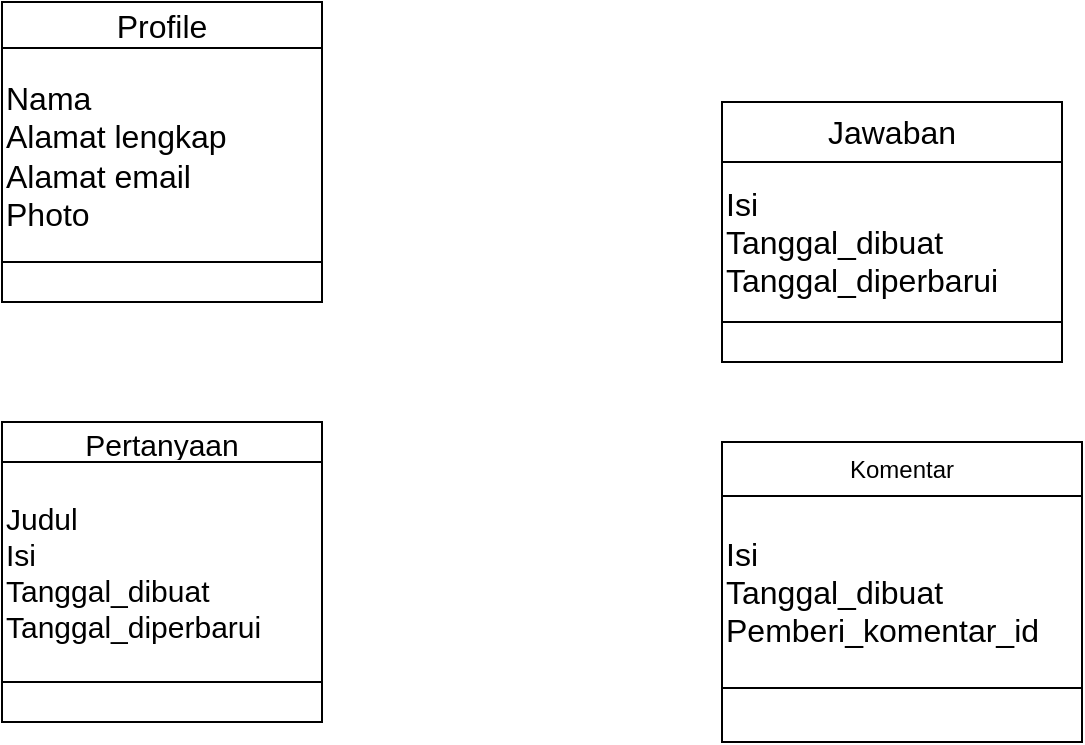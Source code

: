 <mxfile version="13.5.8" type="github">
  <diagram id="4NaWE_6CJTM7EADTSZiJ" name="Page-1">
    <mxGraphModel dx="868" dy="482" grid="1" gridSize="10" guides="1" tooltips="1" connect="1" arrows="1" fold="1" page="1" pageScale="1" pageWidth="850" pageHeight="1100" background="none" math="0" shadow="0">
      <root>
        <mxCell id="0" />
        <mxCell id="1" parent="0" />
        <mxCell id="DJL4isDTvc5xmz7IVGE_-20" value="" style="shape=table;html=1;whiteSpace=wrap;startSize=0;container=1;collapsible=0;childLayout=tableLayout;" parent="1" vertex="1">
          <mxGeometry x="30" y="30" width="160" height="150" as="geometry" />
        </mxCell>
        <mxCell id="DJL4isDTvc5xmz7IVGE_-21" value="" style="shape=partialRectangle;html=1;whiteSpace=wrap;collapsible=0;dropTarget=0;pointerEvents=0;fillColor=none;top=0;left=0;bottom=0;right=0;points=[[0,0.5],[1,0.5]];portConstraint=eastwest;" parent="DJL4isDTvc5xmz7IVGE_-20" vertex="1">
          <mxGeometry width="160" height="23" as="geometry" />
        </mxCell>
        <mxCell id="DJL4isDTvc5xmz7IVGE_-22" value="Profile" style="shape=partialRectangle;html=1;whiteSpace=wrap;connectable=0;overflow=hidden;fillColor=none;top=0;left=0;bottom=0;right=0;fontSize=16;" parent="DJL4isDTvc5xmz7IVGE_-21" vertex="1">
          <mxGeometry width="160" height="23" as="geometry" />
        </mxCell>
        <mxCell id="DJL4isDTvc5xmz7IVGE_-23" value="" style="shape=partialRectangle;html=1;whiteSpace=wrap;collapsible=0;dropTarget=0;pointerEvents=0;fillColor=none;top=0;left=0;bottom=0;right=0;points=[[0,0.5],[1,0.5]];portConstraint=eastwest;" parent="DJL4isDTvc5xmz7IVGE_-20" vertex="1">
          <mxGeometry y="23" width="160" height="107" as="geometry" />
        </mxCell>
        <mxCell id="DJL4isDTvc5xmz7IVGE_-24" value="Nama&lt;br style=&quot;font-size: 16px;&quot;&gt;Alamat lengkap&lt;br style=&quot;font-size: 16px;&quot;&gt;Alamat email&lt;br style=&quot;font-size: 16px;&quot;&gt;Photo&amp;nbsp;" style="shape=partialRectangle;html=1;whiteSpace=wrap;connectable=0;overflow=hidden;fillColor=none;top=0;left=0;bottom=0;right=0;align=left;fontSize=16;" parent="DJL4isDTvc5xmz7IVGE_-23" vertex="1">
          <mxGeometry width="160" height="107" as="geometry" />
        </mxCell>
        <mxCell id="DJL4isDTvc5xmz7IVGE_-25" value="" style="shape=partialRectangle;html=1;whiteSpace=wrap;collapsible=0;dropTarget=0;pointerEvents=0;fillColor=none;top=0;left=0;bottom=0;right=0;points=[[0,0.5],[1,0.5]];portConstraint=eastwest;" parent="DJL4isDTvc5xmz7IVGE_-20" vertex="1">
          <mxGeometry y="130" width="160" height="20" as="geometry" />
        </mxCell>
        <mxCell id="DJL4isDTvc5xmz7IVGE_-26" value="" style="shape=partialRectangle;html=1;whiteSpace=wrap;connectable=0;overflow=hidden;fillColor=none;top=0;left=0;bottom=0;right=0;" parent="DJL4isDTvc5xmz7IVGE_-25" vertex="1">
          <mxGeometry width="160" height="20" as="geometry" />
        </mxCell>
        <mxCell id="rO0Ralh3Y-FZ1ybdiReP-1" value="" style="shape=table;html=1;whiteSpace=wrap;startSize=0;container=1;collapsible=0;childLayout=tableLayout;fontSize=13;" vertex="1" parent="1">
          <mxGeometry x="30" y="240" width="160" height="150" as="geometry" />
        </mxCell>
        <mxCell id="rO0Ralh3Y-FZ1ybdiReP-2" value="" style="shape=partialRectangle;html=1;whiteSpace=wrap;collapsible=0;dropTarget=0;pointerEvents=0;fillColor=none;top=0;left=0;bottom=0;right=0;points=[[0,0.5],[1,0.5]];portConstraint=eastwest;" vertex="1" parent="rO0Ralh3Y-FZ1ybdiReP-1">
          <mxGeometry width="160" height="20" as="geometry" />
        </mxCell>
        <mxCell id="rO0Ralh3Y-FZ1ybdiReP-3" value="Pertanyaan" style="shape=partialRectangle;html=1;whiteSpace=wrap;connectable=0;overflow=hidden;fillColor=none;top=0;left=0;bottom=0;right=0;fontSize=15;" vertex="1" parent="rO0Ralh3Y-FZ1ybdiReP-2">
          <mxGeometry width="160" height="20" as="geometry" />
        </mxCell>
        <mxCell id="rO0Ralh3Y-FZ1ybdiReP-4" value="" style="shape=partialRectangle;html=1;whiteSpace=wrap;collapsible=0;dropTarget=0;pointerEvents=0;fillColor=none;top=0;left=0;bottom=0;right=0;points=[[0,0.5],[1,0.5]];portConstraint=eastwest;" vertex="1" parent="rO0Ralh3Y-FZ1ybdiReP-1">
          <mxGeometry y="20" width="160" height="110" as="geometry" />
        </mxCell>
        <mxCell id="rO0Ralh3Y-FZ1ybdiReP-5" value="&lt;font style=&quot;font-size: 15px&quot;&gt;Judul&lt;br&gt;Isi&lt;br&gt;Tanggal_dibuat&lt;br&gt;&lt;/font&gt;&lt;div style=&quot;font-size: 15px&quot;&gt;&lt;span&gt;&lt;font style=&quot;font-size: 15px&quot;&gt;Tanggal_diperbarui&lt;/font&gt;&lt;/span&gt;&lt;/div&gt;" style="shape=partialRectangle;html=1;whiteSpace=wrap;connectable=0;overflow=hidden;fillColor=none;top=0;left=0;bottom=0;right=0;fontSize=14;align=left;" vertex="1" parent="rO0Ralh3Y-FZ1ybdiReP-4">
          <mxGeometry width="160" height="110" as="geometry" />
        </mxCell>
        <mxCell id="rO0Ralh3Y-FZ1ybdiReP-6" value="" style="shape=partialRectangle;html=1;whiteSpace=wrap;collapsible=0;dropTarget=0;pointerEvents=0;fillColor=none;top=0;left=0;bottom=0;right=0;points=[[0,0.5],[1,0.5]];portConstraint=eastwest;" vertex="1" parent="rO0Ralh3Y-FZ1ybdiReP-1">
          <mxGeometry y="130" width="160" height="20" as="geometry" />
        </mxCell>
        <mxCell id="rO0Ralh3Y-FZ1ybdiReP-7" value="" style="shape=partialRectangle;html=1;whiteSpace=wrap;connectable=0;overflow=hidden;fillColor=none;top=0;left=0;bottom=0;right=0;" vertex="1" parent="rO0Ralh3Y-FZ1ybdiReP-6">
          <mxGeometry width="160" height="20" as="geometry" />
        </mxCell>
        <mxCell id="rO0Ralh3Y-FZ1ybdiReP-8" value="" style="shape=table;html=1;whiteSpace=wrap;startSize=0;container=1;collapsible=0;childLayout=tableLayout;" vertex="1" parent="1">
          <mxGeometry x="390" y="80" width="170" height="130" as="geometry" />
        </mxCell>
        <mxCell id="rO0Ralh3Y-FZ1ybdiReP-9" value="" style="shape=partialRectangle;html=1;whiteSpace=wrap;collapsible=0;dropTarget=0;pointerEvents=0;fillColor=none;top=0;left=0;bottom=0;right=0;points=[[0,0.5],[1,0.5]];portConstraint=eastwest;" vertex="1" parent="rO0Ralh3Y-FZ1ybdiReP-8">
          <mxGeometry width="170" height="30" as="geometry" />
        </mxCell>
        <mxCell id="rO0Ralh3Y-FZ1ybdiReP-10" value="&lt;font style=&quot;font-size: 16px&quot;&gt;Jawaban&lt;/font&gt;" style="shape=partialRectangle;html=1;whiteSpace=wrap;connectable=0;overflow=hidden;fillColor=none;top=0;left=0;bottom=0;right=0;" vertex="1" parent="rO0Ralh3Y-FZ1ybdiReP-9">
          <mxGeometry width="170" height="30" as="geometry" />
        </mxCell>
        <mxCell id="rO0Ralh3Y-FZ1ybdiReP-11" value="" style="shape=partialRectangle;html=1;whiteSpace=wrap;collapsible=0;dropTarget=0;pointerEvents=0;fillColor=none;top=0;left=0;bottom=0;right=0;points=[[0,0.5],[1,0.5]];portConstraint=eastwest;fontSize=16;" vertex="1" parent="rO0Ralh3Y-FZ1ybdiReP-8">
          <mxGeometry y="30" width="170" height="80" as="geometry" />
        </mxCell>
        <mxCell id="rO0Ralh3Y-FZ1ybdiReP-12" value="&lt;div style=&quot;font-size: 16px&quot;&gt;&lt;font style=&quot;font-size: 16px&quot;&gt;Isi&amp;nbsp;&lt;/font&gt;&lt;/div&gt;&lt;font style=&quot;font-size: 16px&quot;&gt;Tanggal_dibuat&lt;br&gt;&lt;/font&gt;&lt;div style=&quot;font-size: 16px&quot;&gt;&lt;font style=&quot;font-size: 16px&quot;&gt;Tanggal_diperbarui&lt;/font&gt;&lt;/div&gt;" style="shape=partialRectangle;html=1;whiteSpace=wrap;connectable=0;overflow=hidden;fillColor=none;top=0;left=0;bottom=0;right=0;align=left;" vertex="1" parent="rO0Ralh3Y-FZ1ybdiReP-11">
          <mxGeometry width="170" height="80" as="geometry" />
        </mxCell>
        <mxCell id="rO0Ralh3Y-FZ1ybdiReP-13" value="" style="shape=partialRectangle;html=1;whiteSpace=wrap;collapsible=0;dropTarget=0;pointerEvents=0;fillColor=none;top=0;left=0;bottom=0;right=0;points=[[0,0.5],[1,0.5]];portConstraint=eastwest;" vertex="1" parent="rO0Ralh3Y-FZ1ybdiReP-8">
          <mxGeometry y="110" width="170" height="20" as="geometry" />
        </mxCell>
        <mxCell id="rO0Ralh3Y-FZ1ybdiReP-14" value="" style="shape=partialRectangle;html=1;whiteSpace=wrap;connectable=0;overflow=hidden;fillColor=none;top=0;left=0;bottom=0;right=0;" vertex="1" parent="rO0Ralh3Y-FZ1ybdiReP-13">
          <mxGeometry width="170" height="20" as="geometry" />
        </mxCell>
        <mxCell id="rO0Ralh3Y-FZ1ybdiReP-15" value="" style="shape=table;html=1;whiteSpace=wrap;startSize=0;container=1;collapsible=0;childLayout=tableLayout;" vertex="1" parent="1">
          <mxGeometry x="390" y="250" width="180" height="150" as="geometry" />
        </mxCell>
        <mxCell id="rO0Ralh3Y-FZ1ybdiReP-16" value="" style="shape=partialRectangle;html=1;whiteSpace=wrap;collapsible=0;dropTarget=0;pointerEvents=0;fillColor=none;top=0;left=0;bottom=0;right=0;points=[[0,0.5],[1,0.5]];portConstraint=eastwest;" vertex="1" parent="rO0Ralh3Y-FZ1ybdiReP-15">
          <mxGeometry width="180" height="27" as="geometry" />
        </mxCell>
        <mxCell id="rO0Ralh3Y-FZ1ybdiReP-17" value="Komentar" style="shape=partialRectangle;html=1;whiteSpace=wrap;connectable=0;overflow=hidden;fillColor=none;top=0;left=0;bottom=0;right=0;" vertex="1" parent="rO0Ralh3Y-FZ1ybdiReP-16">
          <mxGeometry width="180" height="27" as="geometry" />
        </mxCell>
        <mxCell id="rO0Ralh3Y-FZ1ybdiReP-18" value="" style="shape=partialRectangle;html=1;whiteSpace=wrap;collapsible=0;dropTarget=0;pointerEvents=0;fillColor=none;top=0;left=0;bottom=0;right=0;points=[[0,0.5],[1,0.5]];portConstraint=eastwest;fontSize=15;" vertex="1" parent="rO0Ralh3Y-FZ1ybdiReP-15">
          <mxGeometry y="27" width="180" height="96" as="geometry" />
        </mxCell>
        <mxCell id="rO0Ralh3Y-FZ1ybdiReP-19" value="&lt;font style=&quot;font-size: 16px&quot;&gt;Isi&lt;br&gt;Tanggal_dibuat&lt;br&gt;Pemberi_komentar_id&lt;/font&gt;" style="shape=partialRectangle;html=1;whiteSpace=wrap;connectable=0;overflow=hidden;fillColor=none;top=0;left=0;bottom=0;right=0;align=left;" vertex="1" parent="rO0Ralh3Y-FZ1ybdiReP-18">
          <mxGeometry width="180" height="96" as="geometry" />
        </mxCell>
        <mxCell id="rO0Ralh3Y-FZ1ybdiReP-20" value="" style="shape=partialRectangle;html=1;whiteSpace=wrap;collapsible=0;dropTarget=0;pointerEvents=0;fillColor=none;top=0;left=0;bottom=0;right=0;points=[[0,0.5],[1,0.5]];portConstraint=eastwest;" vertex="1" parent="rO0Ralh3Y-FZ1ybdiReP-15">
          <mxGeometry y="123" width="180" height="27" as="geometry" />
        </mxCell>
        <mxCell id="rO0Ralh3Y-FZ1ybdiReP-21" value="" style="shape=partialRectangle;html=1;whiteSpace=wrap;connectable=0;overflow=hidden;fillColor=none;top=0;left=0;bottom=0;right=0;" vertex="1" parent="rO0Ralh3Y-FZ1ybdiReP-20">
          <mxGeometry width="180" height="27" as="geometry" />
        </mxCell>
      </root>
    </mxGraphModel>
  </diagram>
</mxfile>
